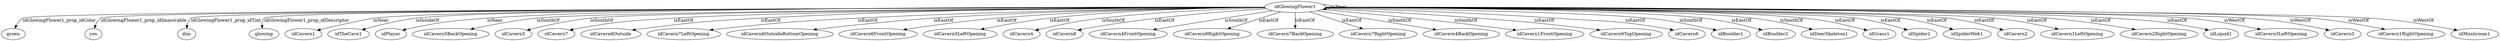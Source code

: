 digraph  {
idGlowingFlower1 [node_type=entity_node];
green [node_type=property_node];
yes [node_type=property_node];
dim [node_type=property_node];
glowing [node_type=property_node];
idCavern1 [node_type=entity_node];
idTheCave1 [node_type=entity_node];
idPlayer [node_type=entity_node];
idCavern5BackOpening [node_type=entity_node];
idCavern5 [node_type=entity_node];
idCavern7 [node_type=entity_node];
idCavern6Outside [node_type=entity_node];
idCavern7LeftOpening [node_type=entity_node];
idCavern6OutsideBottomOpening [node_type=entity_node];
idCavern6FrontOpening [node_type=entity_node];
idCavern5LeftOpening [node_type=entity_node];
idCavern4 [node_type=entity_node];
idCavern8 [node_type=entity_node];
idCavern4FrontOpening [node_type=entity_node];
idCavern8RightOpening [node_type=entity_node];
idCavern7BackOpening [node_type=entity_node];
idCavern7RightOpening [node_type=entity_node];
idCavern4BackOpening [node_type=entity_node];
idCavern1FrontOpening [node_type=entity_node];
idCavern6TopOpening [node_type=entity_node];
idCavern6 [node_type=entity_node];
idBoulder1 [node_type=entity_node];
idBoulder2 [node_type=entity_node];
idDeerSkeleton1 [node_type=entity_node];
idGrass1 [node_type=entity_node];
idSpider1 [node_type=entity_node];
idSpiderWeb1 [node_type=entity_node];
idCavern2 [node_type=entity_node];
idCavern1LeftOpening [node_type=entity_node];
idCavern2RightOpening [node_type=entity_node];
idLiquid1 [node_type=entity_node];
idCavern3LeftOpening [node_type=entity_node];
idCavern3 [node_type=entity_node];
idCavern1RightOpening [node_type=entity_node];
idMushroom1 [node_type=entity_node];
idGlowingFlower1 -> green  [edge_type=property, label=idGlowingFlower1_prop_idColor];
idGlowingFlower1 -> yes  [edge_type=property, label=idGlowingFlower1_prop_idImmovable];
idGlowingFlower1 -> dim  [edge_type=property, label=idGlowingFlower1_prop_idTint];
idGlowingFlower1 -> glowing  [edge_type=property, label=idGlowingFlower1_prop_idDescriptor];
idGlowingFlower1 -> idCavern1  [edge_type=relationship, label=isNear];
idGlowingFlower1 -> idTheCave1  [edge_type=relationship, label=isInsideOf];
idGlowingFlower1 -> idPlayer  [edge_type=relationship, label=isNear];
idGlowingFlower1 -> idGlowingFlower1  [edge_type=relationship, label=isNear];
idGlowingFlower1 -> idCavern5BackOpening  [edge_type=relationship, label=isSouthOf];
idGlowingFlower1 -> idCavern5  [edge_type=relationship, label=isSouthOf];
idGlowingFlower1 -> idCavern7  [edge_type=relationship, label=isEastOf];
idGlowingFlower1 -> idCavern6Outside  [edge_type=relationship, label=isEastOf];
idGlowingFlower1 -> idCavern7LeftOpening  [edge_type=relationship, label=isEastOf];
idGlowingFlower1 -> idCavern6OutsideBottomOpening  [edge_type=relationship, label=isEastOf];
idGlowingFlower1 -> idCavern6FrontOpening  [edge_type=relationship, label=isEastOf];
idGlowingFlower1 -> idCavern5LeftOpening  [edge_type=relationship, label=isEastOf];
idGlowingFlower1 -> idCavern4  [edge_type=relationship, label=isSouthOf];
idGlowingFlower1 -> idCavern8  [edge_type=relationship, label=isEastOf];
idGlowingFlower1 -> idCavern4FrontOpening  [edge_type=relationship, label=isSouthOf];
idGlowingFlower1 -> idCavern8RightOpening  [edge_type=relationship, label=isEastOf];
idGlowingFlower1 -> idCavern7BackOpening  [edge_type=relationship, label=isEastOf];
idGlowingFlower1 -> idCavern7RightOpening  [edge_type=relationship, label=isEastOf];
idGlowingFlower1 -> idCavern4BackOpening  [edge_type=relationship, label=isSouthOf];
idGlowingFlower1 -> idCavern1FrontOpening  [edge_type=relationship, label=isSouthOf];
idGlowingFlower1 -> idCavern6TopOpening  [edge_type=relationship, label=isEastOf];
idGlowingFlower1 -> idCavern6  [edge_type=relationship, label=isEastOf];
idGlowingFlower1 -> idBoulder1  [edge_type=relationship, label=isSouthOf];
idGlowingFlower1 -> idBoulder2  [edge_type=relationship, label=isEastOf];
idGlowingFlower1 -> idDeerSkeleton1  [edge_type=relationship, label=isSouthOf];
idGlowingFlower1 -> idGrass1  [edge_type=relationship, label=isEastOf];
idGlowingFlower1 -> idSpider1  [edge_type=relationship, label=isEastOf];
idGlowingFlower1 -> idSpiderWeb1  [edge_type=relationship, label=isEastOf];
idGlowingFlower1 -> idCavern2  [edge_type=relationship, label=isEastOf];
idGlowingFlower1 -> idCavern1LeftOpening  [edge_type=relationship, label=isEastOf];
idGlowingFlower1 -> idCavern2RightOpening  [edge_type=relationship, label=isEastOf];
idGlowingFlower1 -> idLiquid1  [edge_type=relationship, label=isEastOf];
idGlowingFlower1 -> idCavern3LeftOpening  [edge_type=relationship, label=isWestOf];
idGlowingFlower1 -> idCavern3  [edge_type=relationship, label=isWestOf];
idGlowingFlower1 -> idCavern1RightOpening  [edge_type=relationship, label=isWestOf];
idGlowingFlower1 -> idMushroom1  [edge_type=relationship, label=isWestOf];
}
